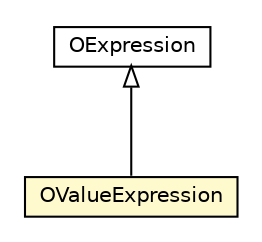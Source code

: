 #!/usr/local/bin/dot
#
# Class diagram 
# Generated by UMLGraph version R5_6-24-gf6e263 (http://www.umlgraph.org/)
#

digraph G {
	edge [fontname="Helvetica",fontsize=10,labelfontname="Helvetica",labelfontsize=10];
	node [fontname="Helvetica",fontsize=10,shape=plaintext];
	nodesep=0.25;
	ranksep=0.5;
	// com.orientechnologies.orient.core.sql.parser.OValueExpression
	c7466936 [label=<<table title="com.orientechnologies.orient.core.sql.parser.OValueExpression" border="0" cellborder="1" cellspacing="0" cellpadding="2" port="p" bgcolor="lemonChiffon" href="./OValueExpression.html">
		<tr><td><table border="0" cellspacing="0" cellpadding="1">
<tr><td align="center" balign="center"> OValueExpression </td></tr>
		</table></td></tr>
		</table>>, URL="./OValueExpression.html", fontname="Helvetica", fontcolor="black", fontsize=10.0];
	// com.orientechnologies.orient.core.sql.parser.OExpression
	c7467106 [label=<<table title="com.orientechnologies.orient.core.sql.parser.OExpression" border="0" cellborder="1" cellspacing="0" cellpadding="2" port="p" href="./OExpression.html">
		<tr><td><table border="0" cellspacing="0" cellpadding="1">
<tr><td align="center" balign="center"> OExpression </td></tr>
		</table></td></tr>
		</table>>, URL="./OExpression.html", fontname="Helvetica", fontcolor="black", fontsize=10.0];
	//com.orientechnologies.orient.core.sql.parser.OValueExpression extends com.orientechnologies.orient.core.sql.parser.OExpression
	c7467106:p -> c7466936:p [dir=back,arrowtail=empty];
}

